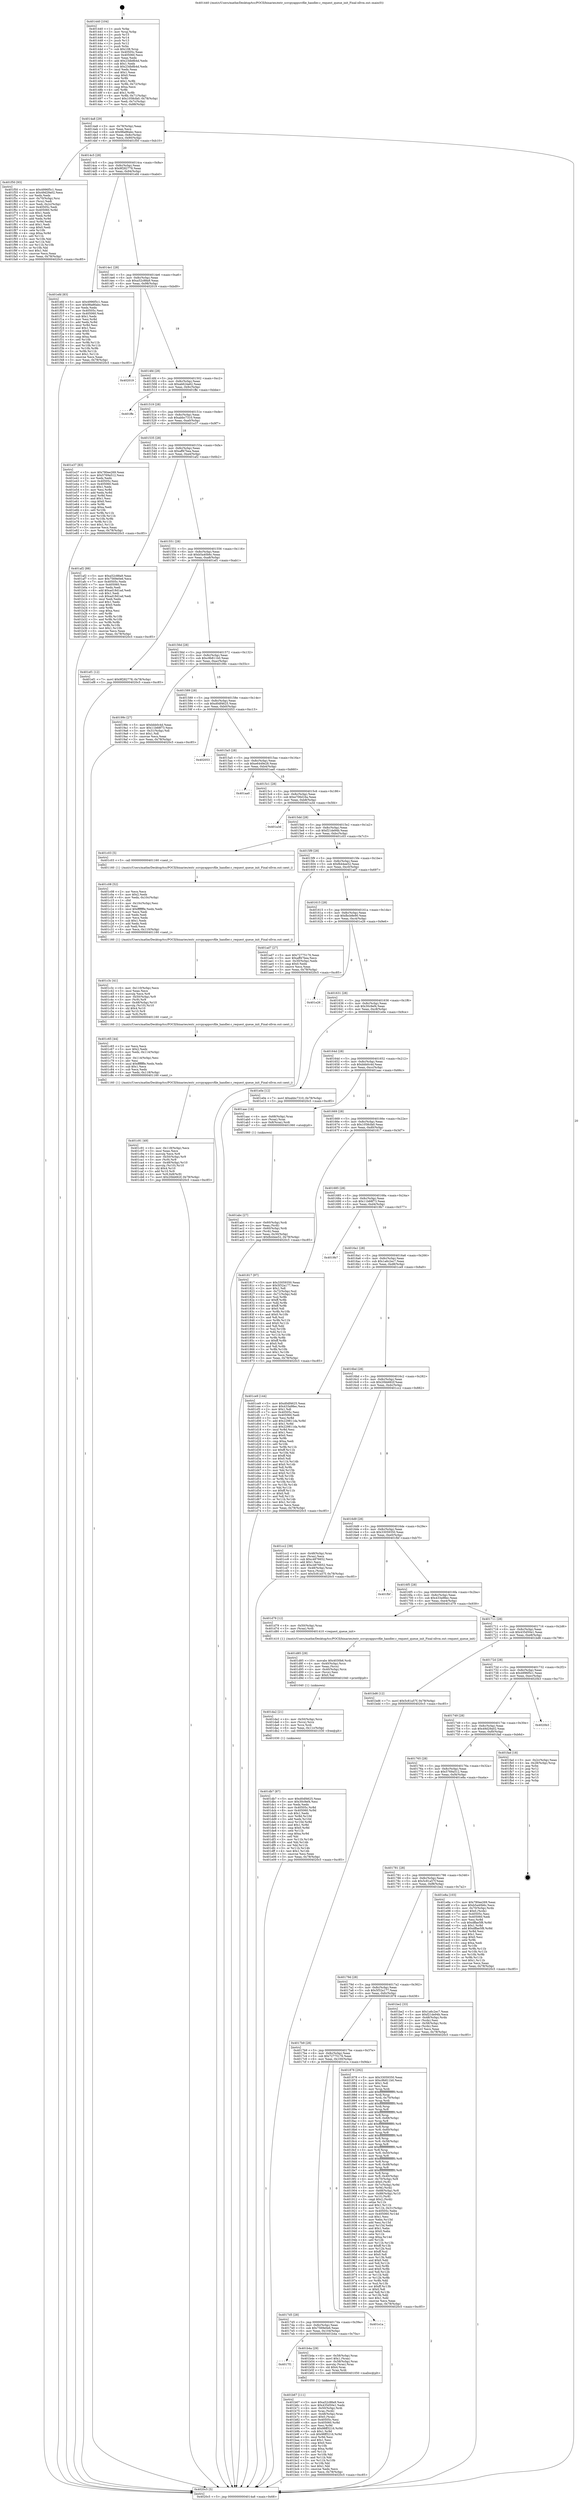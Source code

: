 digraph "0x401440" {
  label = "0x401440 (/mnt/c/Users/mathe/Desktop/tcc/POCII/binaries/extr_scrcpyappsrcfile_handler.c_request_queue_init_Final-ollvm.out::main(0))"
  labelloc = "t"
  node[shape=record]

  Entry [label="",width=0.3,height=0.3,shape=circle,fillcolor=black,style=filled]
  "0x4014a8" [label="{
     0x4014a8 [29]\l
     | [instrs]\l
     &nbsp;&nbsp;0x4014a8 \<+3\>: mov -0x78(%rbp),%eax\l
     &nbsp;&nbsp;0x4014ab \<+2\>: mov %eax,%ecx\l
     &nbsp;&nbsp;0x4014ad \<+6\>: sub $0x98a86abc,%ecx\l
     &nbsp;&nbsp;0x4014b3 \<+6\>: mov %eax,-0x8c(%rbp)\l
     &nbsp;&nbsp;0x4014b9 \<+6\>: mov %ecx,-0x90(%rbp)\l
     &nbsp;&nbsp;0x4014bf \<+6\>: je 0000000000401f50 \<main+0xb10\>\l
  }"]
  "0x401f50" [label="{
     0x401f50 [93]\l
     | [instrs]\l
     &nbsp;&nbsp;0x401f50 \<+5\>: mov $0x4996f5c1,%eax\l
     &nbsp;&nbsp;0x401f55 \<+5\>: mov $0x49d29a02,%ecx\l
     &nbsp;&nbsp;0x401f5a \<+2\>: xor %edx,%edx\l
     &nbsp;&nbsp;0x401f5c \<+4\>: mov -0x70(%rbp),%rsi\l
     &nbsp;&nbsp;0x401f60 \<+2\>: mov (%rsi),%edi\l
     &nbsp;&nbsp;0x401f62 \<+3\>: mov %edi,-0x2c(%rbp)\l
     &nbsp;&nbsp;0x401f65 \<+7\>: mov 0x40505c,%edi\l
     &nbsp;&nbsp;0x401f6c \<+8\>: mov 0x405060,%r8d\l
     &nbsp;&nbsp;0x401f74 \<+3\>: sub $0x1,%edx\l
     &nbsp;&nbsp;0x401f77 \<+3\>: mov %edi,%r9d\l
     &nbsp;&nbsp;0x401f7a \<+3\>: add %edx,%r9d\l
     &nbsp;&nbsp;0x401f7d \<+4\>: imul %r9d,%edi\l
     &nbsp;&nbsp;0x401f81 \<+3\>: and $0x1,%edi\l
     &nbsp;&nbsp;0x401f84 \<+3\>: cmp $0x0,%edi\l
     &nbsp;&nbsp;0x401f87 \<+4\>: sete %r10b\l
     &nbsp;&nbsp;0x401f8b \<+4\>: cmp $0xa,%r8d\l
     &nbsp;&nbsp;0x401f8f \<+4\>: setl %r11b\l
     &nbsp;&nbsp;0x401f93 \<+3\>: mov %r10b,%bl\l
     &nbsp;&nbsp;0x401f96 \<+3\>: and %r11b,%bl\l
     &nbsp;&nbsp;0x401f99 \<+3\>: xor %r11b,%r10b\l
     &nbsp;&nbsp;0x401f9c \<+3\>: or %r10b,%bl\l
     &nbsp;&nbsp;0x401f9f \<+3\>: test $0x1,%bl\l
     &nbsp;&nbsp;0x401fa2 \<+3\>: cmovne %ecx,%eax\l
     &nbsp;&nbsp;0x401fa5 \<+3\>: mov %eax,-0x78(%rbp)\l
     &nbsp;&nbsp;0x401fa8 \<+5\>: jmp 00000000004020c5 \<main+0xc85\>\l
  }"]
  "0x4014c5" [label="{
     0x4014c5 [28]\l
     | [instrs]\l
     &nbsp;&nbsp;0x4014c5 \<+5\>: jmp 00000000004014ca \<main+0x8a\>\l
     &nbsp;&nbsp;0x4014ca \<+6\>: mov -0x8c(%rbp),%eax\l
     &nbsp;&nbsp;0x4014d0 \<+5\>: sub $0x9f282778,%eax\l
     &nbsp;&nbsp;0x4014d5 \<+6\>: mov %eax,-0x94(%rbp)\l
     &nbsp;&nbsp;0x4014db \<+6\>: je 0000000000401efd \<main+0xabd\>\l
  }"]
  Exit [label="",width=0.3,height=0.3,shape=circle,fillcolor=black,style=filled,peripheries=2]
  "0x401efd" [label="{
     0x401efd [83]\l
     | [instrs]\l
     &nbsp;&nbsp;0x401efd \<+5\>: mov $0x4996f5c1,%eax\l
     &nbsp;&nbsp;0x401f02 \<+5\>: mov $0x98a86abc,%ecx\l
     &nbsp;&nbsp;0x401f07 \<+2\>: xor %edx,%edx\l
     &nbsp;&nbsp;0x401f09 \<+7\>: mov 0x40505c,%esi\l
     &nbsp;&nbsp;0x401f10 \<+7\>: mov 0x405060,%edi\l
     &nbsp;&nbsp;0x401f17 \<+3\>: sub $0x1,%edx\l
     &nbsp;&nbsp;0x401f1a \<+3\>: mov %esi,%r8d\l
     &nbsp;&nbsp;0x401f1d \<+3\>: add %edx,%r8d\l
     &nbsp;&nbsp;0x401f20 \<+4\>: imul %r8d,%esi\l
     &nbsp;&nbsp;0x401f24 \<+3\>: and $0x1,%esi\l
     &nbsp;&nbsp;0x401f27 \<+3\>: cmp $0x0,%esi\l
     &nbsp;&nbsp;0x401f2a \<+4\>: sete %r9b\l
     &nbsp;&nbsp;0x401f2e \<+3\>: cmp $0xa,%edi\l
     &nbsp;&nbsp;0x401f31 \<+4\>: setl %r10b\l
     &nbsp;&nbsp;0x401f35 \<+3\>: mov %r9b,%r11b\l
     &nbsp;&nbsp;0x401f38 \<+3\>: and %r10b,%r11b\l
     &nbsp;&nbsp;0x401f3b \<+3\>: xor %r10b,%r9b\l
     &nbsp;&nbsp;0x401f3e \<+3\>: or %r9b,%r11b\l
     &nbsp;&nbsp;0x401f41 \<+4\>: test $0x1,%r11b\l
     &nbsp;&nbsp;0x401f45 \<+3\>: cmovne %ecx,%eax\l
     &nbsp;&nbsp;0x401f48 \<+3\>: mov %eax,-0x78(%rbp)\l
     &nbsp;&nbsp;0x401f4b \<+5\>: jmp 00000000004020c5 \<main+0xc85\>\l
  }"]
  "0x4014e1" [label="{
     0x4014e1 [28]\l
     | [instrs]\l
     &nbsp;&nbsp;0x4014e1 \<+5\>: jmp 00000000004014e6 \<main+0xa6\>\l
     &nbsp;&nbsp;0x4014e6 \<+6\>: mov -0x8c(%rbp),%eax\l
     &nbsp;&nbsp;0x4014ec \<+5\>: sub $0xa52c88a9,%eax\l
     &nbsp;&nbsp;0x4014f1 \<+6\>: mov %eax,-0x98(%rbp)\l
     &nbsp;&nbsp;0x4014f7 \<+6\>: je 0000000000402019 \<main+0xbd9\>\l
  }"]
  "0x401db7" [label="{
     0x401db7 [87]\l
     | [instrs]\l
     &nbsp;&nbsp;0x401db7 \<+5\>: mov $0xd0df4625,%eax\l
     &nbsp;&nbsp;0x401dbc \<+5\>: mov $0x30c9ef4,%esi\l
     &nbsp;&nbsp;0x401dc1 \<+2\>: xor %edx,%edx\l
     &nbsp;&nbsp;0x401dc3 \<+8\>: mov 0x40505c,%r8d\l
     &nbsp;&nbsp;0x401dcb \<+8\>: mov 0x405060,%r9d\l
     &nbsp;&nbsp;0x401dd3 \<+3\>: sub $0x1,%edx\l
     &nbsp;&nbsp;0x401dd6 \<+3\>: mov %r8d,%r10d\l
     &nbsp;&nbsp;0x401dd9 \<+3\>: add %edx,%r10d\l
     &nbsp;&nbsp;0x401ddc \<+4\>: imul %r10d,%r8d\l
     &nbsp;&nbsp;0x401de0 \<+4\>: and $0x1,%r8d\l
     &nbsp;&nbsp;0x401de4 \<+4\>: cmp $0x0,%r8d\l
     &nbsp;&nbsp;0x401de8 \<+4\>: sete %r11b\l
     &nbsp;&nbsp;0x401dec \<+4\>: cmp $0xa,%r9d\l
     &nbsp;&nbsp;0x401df0 \<+3\>: setl %bl\l
     &nbsp;&nbsp;0x401df3 \<+3\>: mov %r11b,%r14b\l
     &nbsp;&nbsp;0x401df6 \<+3\>: and %bl,%r14b\l
     &nbsp;&nbsp;0x401df9 \<+3\>: xor %bl,%r11b\l
     &nbsp;&nbsp;0x401dfc \<+3\>: or %r11b,%r14b\l
     &nbsp;&nbsp;0x401dff \<+4\>: test $0x1,%r14b\l
     &nbsp;&nbsp;0x401e03 \<+3\>: cmovne %esi,%eax\l
     &nbsp;&nbsp;0x401e06 \<+3\>: mov %eax,-0x78(%rbp)\l
     &nbsp;&nbsp;0x401e09 \<+5\>: jmp 00000000004020c5 \<main+0xc85\>\l
  }"]
  "0x402019" [label="{
     0x402019\l
  }", style=dashed]
  "0x4014fd" [label="{
     0x4014fd [28]\l
     | [instrs]\l
     &nbsp;&nbsp;0x4014fd \<+5\>: jmp 0000000000401502 \<main+0xc2\>\l
     &nbsp;&nbsp;0x401502 \<+6\>: mov -0x8c(%rbp),%eax\l
     &nbsp;&nbsp;0x401508 \<+5\>: sub $0xab624a62,%eax\l
     &nbsp;&nbsp;0x40150d \<+6\>: mov %eax,-0x9c(%rbp)\l
     &nbsp;&nbsp;0x401513 \<+6\>: je 0000000000401ffe \<main+0xbbe\>\l
  }"]
  "0x401da2" [label="{
     0x401da2 [21]\l
     | [instrs]\l
     &nbsp;&nbsp;0x401da2 \<+4\>: mov -0x50(%rbp),%rcx\l
     &nbsp;&nbsp;0x401da6 \<+3\>: mov (%rcx),%rcx\l
     &nbsp;&nbsp;0x401da9 \<+3\>: mov %rcx,%rdi\l
     &nbsp;&nbsp;0x401dac \<+6\>: mov %eax,-0x11c(%rbp)\l
     &nbsp;&nbsp;0x401db2 \<+5\>: call 0000000000401030 \<free@plt\>\l
     | [calls]\l
     &nbsp;&nbsp;0x401030 \{1\} (unknown)\l
  }"]
  "0x401ffe" [label="{
     0x401ffe\l
  }", style=dashed]
  "0x401519" [label="{
     0x401519 [28]\l
     | [instrs]\l
     &nbsp;&nbsp;0x401519 \<+5\>: jmp 000000000040151e \<main+0xde\>\l
     &nbsp;&nbsp;0x40151e \<+6\>: mov -0x8c(%rbp),%eax\l
     &nbsp;&nbsp;0x401524 \<+5\>: sub $0xabbc7310,%eax\l
     &nbsp;&nbsp;0x401529 \<+6\>: mov %eax,-0xa0(%rbp)\l
     &nbsp;&nbsp;0x40152f \<+6\>: je 0000000000401e37 \<main+0x9f7\>\l
  }"]
  "0x401d85" [label="{
     0x401d85 [29]\l
     | [instrs]\l
     &nbsp;&nbsp;0x401d85 \<+10\>: movabs $0x4030b6,%rdi\l
     &nbsp;&nbsp;0x401d8f \<+4\>: mov -0x40(%rbp),%rcx\l
     &nbsp;&nbsp;0x401d93 \<+2\>: mov %eax,(%rcx)\l
     &nbsp;&nbsp;0x401d95 \<+4\>: mov -0x40(%rbp),%rcx\l
     &nbsp;&nbsp;0x401d99 \<+2\>: mov (%rcx),%esi\l
     &nbsp;&nbsp;0x401d9b \<+2\>: mov $0x0,%al\l
     &nbsp;&nbsp;0x401d9d \<+5\>: call 0000000000401040 \<printf@plt\>\l
     | [calls]\l
     &nbsp;&nbsp;0x401040 \{1\} (unknown)\l
  }"]
  "0x401e37" [label="{
     0x401e37 [83]\l
     | [instrs]\l
     &nbsp;&nbsp;0x401e37 \<+5\>: mov $0x780ee269,%eax\l
     &nbsp;&nbsp;0x401e3c \<+5\>: mov $0x5769a512,%ecx\l
     &nbsp;&nbsp;0x401e41 \<+2\>: xor %edx,%edx\l
     &nbsp;&nbsp;0x401e43 \<+7\>: mov 0x40505c,%esi\l
     &nbsp;&nbsp;0x401e4a \<+7\>: mov 0x405060,%edi\l
     &nbsp;&nbsp;0x401e51 \<+3\>: sub $0x1,%edx\l
     &nbsp;&nbsp;0x401e54 \<+3\>: mov %esi,%r8d\l
     &nbsp;&nbsp;0x401e57 \<+3\>: add %edx,%r8d\l
     &nbsp;&nbsp;0x401e5a \<+4\>: imul %r8d,%esi\l
     &nbsp;&nbsp;0x401e5e \<+3\>: and $0x1,%esi\l
     &nbsp;&nbsp;0x401e61 \<+3\>: cmp $0x0,%esi\l
     &nbsp;&nbsp;0x401e64 \<+4\>: sete %r9b\l
     &nbsp;&nbsp;0x401e68 \<+3\>: cmp $0xa,%edi\l
     &nbsp;&nbsp;0x401e6b \<+4\>: setl %r10b\l
     &nbsp;&nbsp;0x401e6f \<+3\>: mov %r9b,%r11b\l
     &nbsp;&nbsp;0x401e72 \<+3\>: and %r10b,%r11b\l
     &nbsp;&nbsp;0x401e75 \<+3\>: xor %r10b,%r9b\l
     &nbsp;&nbsp;0x401e78 \<+3\>: or %r9b,%r11b\l
     &nbsp;&nbsp;0x401e7b \<+4\>: test $0x1,%r11b\l
     &nbsp;&nbsp;0x401e7f \<+3\>: cmovne %ecx,%eax\l
     &nbsp;&nbsp;0x401e82 \<+3\>: mov %eax,-0x78(%rbp)\l
     &nbsp;&nbsp;0x401e85 \<+5\>: jmp 00000000004020c5 \<main+0xc85\>\l
  }"]
  "0x401535" [label="{
     0x401535 [28]\l
     | [instrs]\l
     &nbsp;&nbsp;0x401535 \<+5\>: jmp 000000000040153a \<main+0xfa\>\l
     &nbsp;&nbsp;0x40153a \<+6\>: mov -0x8c(%rbp),%eax\l
     &nbsp;&nbsp;0x401540 \<+5\>: sub $0xaff47bea,%eax\l
     &nbsp;&nbsp;0x401545 \<+6\>: mov %eax,-0xa4(%rbp)\l
     &nbsp;&nbsp;0x40154b \<+6\>: je 0000000000401af2 \<main+0x6b2\>\l
  }"]
  "0x401c91" [label="{
     0x401c91 [49]\l
     | [instrs]\l
     &nbsp;&nbsp;0x401c91 \<+6\>: mov -0x118(%rbp),%ecx\l
     &nbsp;&nbsp;0x401c97 \<+3\>: imul %eax,%ecx\l
     &nbsp;&nbsp;0x401c9a \<+3\>: movslq %ecx,%r8\l
     &nbsp;&nbsp;0x401c9d \<+4\>: mov -0x50(%rbp),%r9\l
     &nbsp;&nbsp;0x401ca1 \<+3\>: mov (%r9),%r9\l
     &nbsp;&nbsp;0x401ca4 \<+4\>: mov -0x48(%rbp),%r10\l
     &nbsp;&nbsp;0x401ca8 \<+3\>: movslq (%r10),%r10\l
     &nbsp;&nbsp;0x401cab \<+4\>: shl $0x4,%r10\l
     &nbsp;&nbsp;0x401caf \<+3\>: add %r10,%r9\l
     &nbsp;&nbsp;0x401cb2 \<+4\>: mov %r8,0x8(%r9)\l
     &nbsp;&nbsp;0x401cb6 \<+7\>: movl $0x20bb662f,-0x78(%rbp)\l
     &nbsp;&nbsp;0x401cbd \<+5\>: jmp 00000000004020c5 \<main+0xc85\>\l
  }"]
  "0x401af2" [label="{
     0x401af2 [88]\l
     | [instrs]\l
     &nbsp;&nbsp;0x401af2 \<+5\>: mov $0xa52c88a9,%eax\l
     &nbsp;&nbsp;0x401af7 \<+5\>: mov $0x7569e0e6,%ecx\l
     &nbsp;&nbsp;0x401afc \<+7\>: mov 0x40505c,%edx\l
     &nbsp;&nbsp;0x401b03 \<+7\>: mov 0x405060,%esi\l
     &nbsp;&nbsp;0x401b0a \<+2\>: mov %edx,%edi\l
     &nbsp;&nbsp;0x401b0c \<+6\>: add $0xad18d1ad,%edi\l
     &nbsp;&nbsp;0x401b12 \<+3\>: sub $0x1,%edi\l
     &nbsp;&nbsp;0x401b15 \<+6\>: sub $0xad18d1ad,%edi\l
     &nbsp;&nbsp;0x401b1b \<+3\>: imul %edi,%edx\l
     &nbsp;&nbsp;0x401b1e \<+3\>: and $0x1,%edx\l
     &nbsp;&nbsp;0x401b21 \<+3\>: cmp $0x0,%edx\l
     &nbsp;&nbsp;0x401b24 \<+4\>: sete %r8b\l
     &nbsp;&nbsp;0x401b28 \<+3\>: cmp $0xa,%esi\l
     &nbsp;&nbsp;0x401b2b \<+4\>: setl %r9b\l
     &nbsp;&nbsp;0x401b2f \<+3\>: mov %r8b,%r10b\l
     &nbsp;&nbsp;0x401b32 \<+3\>: and %r9b,%r10b\l
     &nbsp;&nbsp;0x401b35 \<+3\>: xor %r9b,%r8b\l
     &nbsp;&nbsp;0x401b38 \<+3\>: or %r8b,%r10b\l
     &nbsp;&nbsp;0x401b3b \<+4\>: test $0x1,%r10b\l
     &nbsp;&nbsp;0x401b3f \<+3\>: cmovne %ecx,%eax\l
     &nbsp;&nbsp;0x401b42 \<+3\>: mov %eax,-0x78(%rbp)\l
     &nbsp;&nbsp;0x401b45 \<+5\>: jmp 00000000004020c5 \<main+0xc85\>\l
  }"]
  "0x401551" [label="{
     0x401551 [28]\l
     | [instrs]\l
     &nbsp;&nbsp;0x401551 \<+5\>: jmp 0000000000401556 \<main+0x116\>\l
     &nbsp;&nbsp;0x401556 \<+6\>: mov -0x8c(%rbp),%eax\l
     &nbsp;&nbsp;0x40155c \<+5\>: sub $0xb5a40b6c,%eax\l
     &nbsp;&nbsp;0x401561 \<+6\>: mov %eax,-0xa8(%rbp)\l
     &nbsp;&nbsp;0x401567 \<+6\>: je 0000000000401ef1 \<main+0xab1\>\l
  }"]
  "0x401c65" [label="{
     0x401c65 [44]\l
     | [instrs]\l
     &nbsp;&nbsp;0x401c65 \<+2\>: xor %ecx,%ecx\l
     &nbsp;&nbsp;0x401c67 \<+5\>: mov $0x2,%edx\l
     &nbsp;&nbsp;0x401c6c \<+6\>: mov %edx,-0x114(%rbp)\l
     &nbsp;&nbsp;0x401c72 \<+1\>: cltd\l
     &nbsp;&nbsp;0x401c73 \<+6\>: mov -0x114(%rbp),%esi\l
     &nbsp;&nbsp;0x401c79 \<+2\>: idiv %esi\l
     &nbsp;&nbsp;0x401c7b \<+6\>: imul $0xfffffffe,%edx,%edx\l
     &nbsp;&nbsp;0x401c81 \<+3\>: sub $0x1,%ecx\l
     &nbsp;&nbsp;0x401c84 \<+2\>: sub %ecx,%edx\l
     &nbsp;&nbsp;0x401c86 \<+6\>: mov %edx,-0x118(%rbp)\l
     &nbsp;&nbsp;0x401c8c \<+5\>: call 0000000000401160 \<next_i\>\l
     | [calls]\l
     &nbsp;&nbsp;0x401160 \{1\} (/mnt/c/Users/mathe/Desktop/tcc/POCII/binaries/extr_scrcpyappsrcfile_handler.c_request_queue_init_Final-ollvm.out::next_i)\l
  }"]
  "0x401ef1" [label="{
     0x401ef1 [12]\l
     | [instrs]\l
     &nbsp;&nbsp;0x401ef1 \<+7\>: movl $0x9f282778,-0x78(%rbp)\l
     &nbsp;&nbsp;0x401ef8 \<+5\>: jmp 00000000004020c5 \<main+0xc85\>\l
  }"]
  "0x40156d" [label="{
     0x40156d [28]\l
     | [instrs]\l
     &nbsp;&nbsp;0x40156d \<+5\>: jmp 0000000000401572 \<main+0x132\>\l
     &nbsp;&nbsp;0x401572 \<+6\>: mov -0x8c(%rbp),%eax\l
     &nbsp;&nbsp;0x401578 \<+5\>: sub $0xc9b811b0,%eax\l
     &nbsp;&nbsp;0x40157d \<+6\>: mov %eax,-0xac(%rbp)\l
     &nbsp;&nbsp;0x401583 \<+6\>: je 000000000040199c \<main+0x55c\>\l
  }"]
  "0x401c3c" [label="{
     0x401c3c [41]\l
     | [instrs]\l
     &nbsp;&nbsp;0x401c3c \<+6\>: mov -0x110(%rbp),%ecx\l
     &nbsp;&nbsp;0x401c42 \<+3\>: imul %eax,%ecx\l
     &nbsp;&nbsp;0x401c45 \<+3\>: movslq %ecx,%r8\l
     &nbsp;&nbsp;0x401c48 \<+4\>: mov -0x50(%rbp),%r9\l
     &nbsp;&nbsp;0x401c4c \<+3\>: mov (%r9),%r9\l
     &nbsp;&nbsp;0x401c4f \<+4\>: mov -0x48(%rbp),%r10\l
     &nbsp;&nbsp;0x401c53 \<+3\>: movslq (%r10),%r10\l
     &nbsp;&nbsp;0x401c56 \<+4\>: shl $0x4,%r10\l
     &nbsp;&nbsp;0x401c5a \<+3\>: add %r10,%r9\l
     &nbsp;&nbsp;0x401c5d \<+3\>: mov %r8,(%r9)\l
     &nbsp;&nbsp;0x401c60 \<+5\>: call 0000000000401160 \<next_i\>\l
     | [calls]\l
     &nbsp;&nbsp;0x401160 \{1\} (/mnt/c/Users/mathe/Desktop/tcc/POCII/binaries/extr_scrcpyappsrcfile_handler.c_request_queue_init_Final-ollvm.out::next_i)\l
  }"]
  "0x40199c" [label="{
     0x40199c [27]\l
     | [instrs]\l
     &nbsp;&nbsp;0x40199c \<+5\>: mov $0xbbb0c4d,%eax\l
     &nbsp;&nbsp;0x4019a1 \<+5\>: mov $0x11b68f73,%ecx\l
     &nbsp;&nbsp;0x4019a6 \<+3\>: mov -0x31(%rbp),%dl\l
     &nbsp;&nbsp;0x4019a9 \<+3\>: test $0x1,%dl\l
     &nbsp;&nbsp;0x4019ac \<+3\>: cmovne %ecx,%eax\l
     &nbsp;&nbsp;0x4019af \<+3\>: mov %eax,-0x78(%rbp)\l
     &nbsp;&nbsp;0x4019b2 \<+5\>: jmp 00000000004020c5 \<main+0xc85\>\l
  }"]
  "0x401589" [label="{
     0x401589 [28]\l
     | [instrs]\l
     &nbsp;&nbsp;0x401589 \<+5\>: jmp 000000000040158e \<main+0x14e\>\l
     &nbsp;&nbsp;0x40158e \<+6\>: mov -0x8c(%rbp),%eax\l
     &nbsp;&nbsp;0x401594 \<+5\>: sub $0xd0df4625,%eax\l
     &nbsp;&nbsp;0x401599 \<+6\>: mov %eax,-0xb0(%rbp)\l
     &nbsp;&nbsp;0x40159f \<+6\>: je 0000000000402053 \<main+0xc13\>\l
  }"]
  "0x401c08" [label="{
     0x401c08 [52]\l
     | [instrs]\l
     &nbsp;&nbsp;0x401c08 \<+2\>: xor %ecx,%ecx\l
     &nbsp;&nbsp;0x401c0a \<+5\>: mov $0x2,%edx\l
     &nbsp;&nbsp;0x401c0f \<+6\>: mov %edx,-0x10c(%rbp)\l
     &nbsp;&nbsp;0x401c15 \<+1\>: cltd\l
     &nbsp;&nbsp;0x401c16 \<+6\>: mov -0x10c(%rbp),%esi\l
     &nbsp;&nbsp;0x401c1c \<+2\>: idiv %esi\l
     &nbsp;&nbsp;0x401c1e \<+6\>: imul $0xfffffffe,%edx,%edx\l
     &nbsp;&nbsp;0x401c24 \<+2\>: mov %ecx,%edi\l
     &nbsp;&nbsp;0x401c26 \<+2\>: sub %edx,%edi\l
     &nbsp;&nbsp;0x401c28 \<+2\>: mov %ecx,%edx\l
     &nbsp;&nbsp;0x401c2a \<+3\>: sub $0x1,%edx\l
     &nbsp;&nbsp;0x401c2d \<+2\>: add %edx,%edi\l
     &nbsp;&nbsp;0x401c2f \<+2\>: sub %edi,%ecx\l
     &nbsp;&nbsp;0x401c31 \<+6\>: mov %ecx,-0x110(%rbp)\l
     &nbsp;&nbsp;0x401c37 \<+5\>: call 0000000000401160 \<next_i\>\l
     | [calls]\l
     &nbsp;&nbsp;0x401160 \{1\} (/mnt/c/Users/mathe/Desktop/tcc/POCII/binaries/extr_scrcpyappsrcfile_handler.c_request_queue_init_Final-ollvm.out::next_i)\l
  }"]
  "0x402053" [label="{
     0x402053\l
  }", style=dashed]
  "0x4015a5" [label="{
     0x4015a5 [28]\l
     | [instrs]\l
     &nbsp;&nbsp;0x4015a5 \<+5\>: jmp 00000000004015aa \<main+0x16a\>\l
     &nbsp;&nbsp;0x4015aa \<+6\>: mov -0x8c(%rbp),%eax\l
     &nbsp;&nbsp;0x4015b0 \<+5\>: sub $0xe6449e28,%eax\l
     &nbsp;&nbsp;0x4015b5 \<+6\>: mov %eax,-0xb4(%rbp)\l
     &nbsp;&nbsp;0x4015bb \<+6\>: je 0000000000401aa0 \<main+0x660\>\l
  }"]
  "0x401b67" [label="{
     0x401b67 [111]\l
     | [instrs]\l
     &nbsp;&nbsp;0x401b67 \<+5\>: mov $0xa52c88a9,%ecx\l
     &nbsp;&nbsp;0x401b6c \<+5\>: mov $0x435d50e1,%edx\l
     &nbsp;&nbsp;0x401b71 \<+4\>: mov -0x50(%rbp),%rdi\l
     &nbsp;&nbsp;0x401b75 \<+3\>: mov %rax,(%rdi)\l
     &nbsp;&nbsp;0x401b78 \<+4\>: mov -0x48(%rbp),%rax\l
     &nbsp;&nbsp;0x401b7c \<+6\>: movl $0x0,(%rax)\l
     &nbsp;&nbsp;0x401b82 \<+7\>: mov 0x40505c,%esi\l
     &nbsp;&nbsp;0x401b89 \<+8\>: mov 0x405060,%r8d\l
     &nbsp;&nbsp;0x401b91 \<+3\>: mov %esi,%r9d\l
     &nbsp;&nbsp;0x401b94 \<+7\>: add $0x98ff3216,%r9d\l
     &nbsp;&nbsp;0x401b9b \<+4\>: sub $0x1,%r9d\l
     &nbsp;&nbsp;0x401b9f \<+7\>: sub $0x98ff3216,%r9d\l
     &nbsp;&nbsp;0x401ba6 \<+4\>: imul %r9d,%esi\l
     &nbsp;&nbsp;0x401baa \<+3\>: and $0x1,%esi\l
     &nbsp;&nbsp;0x401bad \<+3\>: cmp $0x0,%esi\l
     &nbsp;&nbsp;0x401bb0 \<+4\>: sete %r10b\l
     &nbsp;&nbsp;0x401bb4 \<+4\>: cmp $0xa,%r8d\l
     &nbsp;&nbsp;0x401bb8 \<+4\>: setl %r11b\l
     &nbsp;&nbsp;0x401bbc \<+3\>: mov %r10b,%bl\l
     &nbsp;&nbsp;0x401bbf \<+3\>: and %r11b,%bl\l
     &nbsp;&nbsp;0x401bc2 \<+3\>: xor %r11b,%r10b\l
     &nbsp;&nbsp;0x401bc5 \<+3\>: or %r10b,%bl\l
     &nbsp;&nbsp;0x401bc8 \<+3\>: test $0x1,%bl\l
     &nbsp;&nbsp;0x401bcb \<+3\>: cmovne %edx,%ecx\l
     &nbsp;&nbsp;0x401bce \<+3\>: mov %ecx,-0x78(%rbp)\l
     &nbsp;&nbsp;0x401bd1 \<+5\>: jmp 00000000004020c5 \<main+0xc85\>\l
  }"]
  "0x401aa0" [label="{
     0x401aa0\l
  }", style=dashed]
  "0x4015c1" [label="{
     0x4015c1 [28]\l
     | [instrs]\l
     &nbsp;&nbsp;0x4015c1 \<+5\>: jmp 00000000004015c6 \<main+0x186\>\l
     &nbsp;&nbsp;0x4015c6 \<+6\>: mov -0x8c(%rbp),%eax\l
     &nbsp;&nbsp;0x4015cc \<+5\>: sub $0xe706d16a,%eax\l
     &nbsp;&nbsp;0x4015d1 \<+6\>: mov %eax,-0xb8(%rbp)\l
     &nbsp;&nbsp;0x4015d7 \<+6\>: je 0000000000401a3d \<main+0x5fd\>\l
  }"]
  "0x4017f1" [label="{
     0x4017f1\l
  }", style=dashed]
  "0x401a3d" [label="{
     0x401a3d\l
  }", style=dashed]
  "0x4015dd" [label="{
     0x4015dd [28]\l
     | [instrs]\l
     &nbsp;&nbsp;0x4015dd \<+5\>: jmp 00000000004015e2 \<main+0x1a2\>\l
     &nbsp;&nbsp;0x4015e2 \<+6\>: mov -0x8c(%rbp),%eax\l
     &nbsp;&nbsp;0x4015e8 \<+5\>: sub $0xf21de94b,%eax\l
     &nbsp;&nbsp;0x4015ed \<+6\>: mov %eax,-0xbc(%rbp)\l
     &nbsp;&nbsp;0x4015f3 \<+6\>: je 0000000000401c03 \<main+0x7c3\>\l
  }"]
  "0x401b4a" [label="{
     0x401b4a [29]\l
     | [instrs]\l
     &nbsp;&nbsp;0x401b4a \<+4\>: mov -0x58(%rbp),%rax\l
     &nbsp;&nbsp;0x401b4e \<+6\>: movl $0x1,(%rax)\l
     &nbsp;&nbsp;0x401b54 \<+4\>: mov -0x58(%rbp),%rax\l
     &nbsp;&nbsp;0x401b58 \<+3\>: movslq (%rax),%rax\l
     &nbsp;&nbsp;0x401b5b \<+4\>: shl $0x4,%rax\l
     &nbsp;&nbsp;0x401b5f \<+3\>: mov %rax,%rdi\l
     &nbsp;&nbsp;0x401b62 \<+5\>: call 0000000000401050 \<malloc@plt\>\l
     | [calls]\l
     &nbsp;&nbsp;0x401050 \{1\} (unknown)\l
  }"]
  "0x401c03" [label="{
     0x401c03 [5]\l
     | [instrs]\l
     &nbsp;&nbsp;0x401c03 \<+5\>: call 0000000000401160 \<next_i\>\l
     | [calls]\l
     &nbsp;&nbsp;0x401160 \{1\} (/mnt/c/Users/mathe/Desktop/tcc/POCII/binaries/extr_scrcpyappsrcfile_handler.c_request_queue_init_Final-ollvm.out::next_i)\l
  }"]
  "0x4015f9" [label="{
     0x4015f9 [28]\l
     | [instrs]\l
     &nbsp;&nbsp;0x4015f9 \<+5\>: jmp 00000000004015fe \<main+0x1be\>\l
     &nbsp;&nbsp;0x4015fe \<+6\>: mov -0x8c(%rbp),%eax\l
     &nbsp;&nbsp;0x401604 \<+5\>: sub $0xfb44ee52,%eax\l
     &nbsp;&nbsp;0x401609 \<+6\>: mov %eax,-0xc0(%rbp)\l
     &nbsp;&nbsp;0x40160f \<+6\>: je 0000000000401ad7 \<main+0x697\>\l
  }"]
  "0x4017d5" [label="{
     0x4017d5 [28]\l
     | [instrs]\l
     &nbsp;&nbsp;0x4017d5 \<+5\>: jmp 00000000004017da \<main+0x39a\>\l
     &nbsp;&nbsp;0x4017da \<+6\>: mov -0x8c(%rbp),%eax\l
     &nbsp;&nbsp;0x4017e0 \<+5\>: sub $0x7569e0e6,%eax\l
     &nbsp;&nbsp;0x4017e5 \<+6\>: mov %eax,-0x104(%rbp)\l
     &nbsp;&nbsp;0x4017eb \<+6\>: je 0000000000401b4a \<main+0x70a\>\l
  }"]
  "0x401ad7" [label="{
     0x401ad7 [27]\l
     | [instrs]\l
     &nbsp;&nbsp;0x401ad7 \<+5\>: mov $0x72775176,%eax\l
     &nbsp;&nbsp;0x401adc \<+5\>: mov $0xaff47bea,%ecx\l
     &nbsp;&nbsp;0x401ae1 \<+3\>: mov -0x30(%rbp),%edx\l
     &nbsp;&nbsp;0x401ae4 \<+3\>: cmp $0x0,%edx\l
     &nbsp;&nbsp;0x401ae7 \<+3\>: cmove %ecx,%eax\l
     &nbsp;&nbsp;0x401aea \<+3\>: mov %eax,-0x78(%rbp)\l
     &nbsp;&nbsp;0x401aed \<+5\>: jmp 00000000004020c5 \<main+0xc85\>\l
  }"]
  "0x401615" [label="{
     0x401615 [28]\l
     | [instrs]\l
     &nbsp;&nbsp;0x401615 \<+5\>: jmp 000000000040161a \<main+0x1da\>\l
     &nbsp;&nbsp;0x40161a \<+6\>: mov -0x8c(%rbp),%eax\l
     &nbsp;&nbsp;0x401620 \<+5\>: sub $0xfbcb8e90,%eax\l
     &nbsp;&nbsp;0x401625 \<+6\>: mov %eax,-0xc4(%rbp)\l
     &nbsp;&nbsp;0x40162b \<+6\>: je 0000000000401e26 \<main+0x9e6\>\l
  }"]
  "0x401e1a" [label="{
     0x401e1a\l
  }", style=dashed]
  "0x401e26" [label="{
     0x401e26\l
  }", style=dashed]
  "0x401631" [label="{
     0x401631 [28]\l
     | [instrs]\l
     &nbsp;&nbsp;0x401631 \<+5\>: jmp 0000000000401636 \<main+0x1f6\>\l
     &nbsp;&nbsp;0x401636 \<+6\>: mov -0x8c(%rbp),%eax\l
     &nbsp;&nbsp;0x40163c \<+5\>: sub $0x30c9ef4,%eax\l
     &nbsp;&nbsp;0x401641 \<+6\>: mov %eax,-0xc8(%rbp)\l
     &nbsp;&nbsp;0x401647 \<+6\>: je 0000000000401e0e \<main+0x9ce\>\l
  }"]
  "0x401abc" [label="{
     0x401abc [27]\l
     | [instrs]\l
     &nbsp;&nbsp;0x401abc \<+4\>: mov -0x60(%rbp),%rdi\l
     &nbsp;&nbsp;0x401ac0 \<+2\>: mov %eax,(%rdi)\l
     &nbsp;&nbsp;0x401ac2 \<+4\>: mov -0x60(%rbp),%rdi\l
     &nbsp;&nbsp;0x401ac6 \<+2\>: mov (%rdi),%eax\l
     &nbsp;&nbsp;0x401ac8 \<+3\>: mov %eax,-0x30(%rbp)\l
     &nbsp;&nbsp;0x401acb \<+7\>: movl $0xfb44ee52,-0x78(%rbp)\l
     &nbsp;&nbsp;0x401ad2 \<+5\>: jmp 00000000004020c5 \<main+0xc85\>\l
  }"]
  "0x401e0e" [label="{
     0x401e0e [12]\l
     | [instrs]\l
     &nbsp;&nbsp;0x401e0e \<+7\>: movl $0xabbc7310,-0x78(%rbp)\l
     &nbsp;&nbsp;0x401e15 \<+5\>: jmp 00000000004020c5 \<main+0xc85\>\l
  }"]
  "0x40164d" [label="{
     0x40164d [28]\l
     | [instrs]\l
     &nbsp;&nbsp;0x40164d \<+5\>: jmp 0000000000401652 \<main+0x212\>\l
     &nbsp;&nbsp;0x401652 \<+6\>: mov -0x8c(%rbp),%eax\l
     &nbsp;&nbsp;0x401658 \<+5\>: sub $0xbbb0c4d,%eax\l
     &nbsp;&nbsp;0x40165d \<+6\>: mov %eax,-0xcc(%rbp)\l
     &nbsp;&nbsp;0x401663 \<+6\>: je 0000000000401aac \<main+0x66c\>\l
  }"]
  "0x4017b9" [label="{
     0x4017b9 [28]\l
     | [instrs]\l
     &nbsp;&nbsp;0x4017b9 \<+5\>: jmp 00000000004017be \<main+0x37e\>\l
     &nbsp;&nbsp;0x4017be \<+6\>: mov -0x8c(%rbp),%eax\l
     &nbsp;&nbsp;0x4017c4 \<+5\>: sub $0x72775176,%eax\l
     &nbsp;&nbsp;0x4017c9 \<+6\>: mov %eax,-0x100(%rbp)\l
     &nbsp;&nbsp;0x4017cf \<+6\>: je 0000000000401e1a \<main+0x9da\>\l
  }"]
  "0x401aac" [label="{
     0x401aac [16]\l
     | [instrs]\l
     &nbsp;&nbsp;0x401aac \<+4\>: mov -0x68(%rbp),%rax\l
     &nbsp;&nbsp;0x401ab0 \<+3\>: mov (%rax),%rax\l
     &nbsp;&nbsp;0x401ab3 \<+4\>: mov 0x8(%rax),%rdi\l
     &nbsp;&nbsp;0x401ab7 \<+5\>: call 0000000000401060 \<atoi@plt\>\l
     | [calls]\l
     &nbsp;&nbsp;0x401060 \{1\} (unknown)\l
  }"]
  "0x401669" [label="{
     0x401669 [28]\l
     | [instrs]\l
     &nbsp;&nbsp;0x401669 \<+5\>: jmp 000000000040166e \<main+0x22e\>\l
     &nbsp;&nbsp;0x40166e \<+6\>: mov -0x8c(%rbp),%eax\l
     &nbsp;&nbsp;0x401674 \<+5\>: sub $0x1058cfa0,%eax\l
     &nbsp;&nbsp;0x401679 \<+6\>: mov %eax,-0xd0(%rbp)\l
     &nbsp;&nbsp;0x40167f \<+6\>: je 0000000000401817 \<main+0x3d7\>\l
  }"]
  "0x401878" [label="{
     0x401878 [292]\l
     | [instrs]\l
     &nbsp;&nbsp;0x401878 \<+5\>: mov $0x33059350,%eax\l
     &nbsp;&nbsp;0x40187d \<+5\>: mov $0xc9b811b0,%ecx\l
     &nbsp;&nbsp;0x401882 \<+2\>: mov $0x1,%dl\l
     &nbsp;&nbsp;0x401884 \<+2\>: xor %esi,%esi\l
     &nbsp;&nbsp;0x401886 \<+3\>: mov %rsp,%rdi\l
     &nbsp;&nbsp;0x401889 \<+4\>: add $0xfffffffffffffff0,%rdi\l
     &nbsp;&nbsp;0x40188d \<+3\>: mov %rdi,%rsp\l
     &nbsp;&nbsp;0x401890 \<+4\>: mov %rdi,-0x70(%rbp)\l
     &nbsp;&nbsp;0x401894 \<+3\>: mov %rsp,%rdi\l
     &nbsp;&nbsp;0x401897 \<+4\>: add $0xfffffffffffffff0,%rdi\l
     &nbsp;&nbsp;0x40189b \<+3\>: mov %rdi,%rsp\l
     &nbsp;&nbsp;0x40189e \<+3\>: mov %rsp,%r8\l
     &nbsp;&nbsp;0x4018a1 \<+4\>: add $0xfffffffffffffff0,%r8\l
     &nbsp;&nbsp;0x4018a5 \<+3\>: mov %r8,%rsp\l
     &nbsp;&nbsp;0x4018a8 \<+4\>: mov %r8,-0x68(%rbp)\l
     &nbsp;&nbsp;0x4018ac \<+3\>: mov %rsp,%r8\l
     &nbsp;&nbsp;0x4018af \<+4\>: add $0xfffffffffffffff0,%r8\l
     &nbsp;&nbsp;0x4018b3 \<+3\>: mov %r8,%rsp\l
     &nbsp;&nbsp;0x4018b6 \<+4\>: mov %r8,-0x60(%rbp)\l
     &nbsp;&nbsp;0x4018ba \<+3\>: mov %rsp,%r8\l
     &nbsp;&nbsp;0x4018bd \<+4\>: add $0xfffffffffffffff0,%r8\l
     &nbsp;&nbsp;0x4018c1 \<+3\>: mov %r8,%rsp\l
     &nbsp;&nbsp;0x4018c4 \<+4\>: mov %r8,-0x58(%rbp)\l
     &nbsp;&nbsp;0x4018c8 \<+3\>: mov %rsp,%r8\l
     &nbsp;&nbsp;0x4018cb \<+4\>: add $0xfffffffffffffff0,%r8\l
     &nbsp;&nbsp;0x4018cf \<+3\>: mov %r8,%rsp\l
     &nbsp;&nbsp;0x4018d2 \<+4\>: mov %r8,-0x50(%rbp)\l
     &nbsp;&nbsp;0x4018d6 \<+3\>: mov %rsp,%r8\l
     &nbsp;&nbsp;0x4018d9 \<+4\>: add $0xfffffffffffffff0,%r8\l
     &nbsp;&nbsp;0x4018dd \<+3\>: mov %r8,%rsp\l
     &nbsp;&nbsp;0x4018e0 \<+4\>: mov %r8,-0x48(%rbp)\l
     &nbsp;&nbsp;0x4018e4 \<+3\>: mov %rsp,%r8\l
     &nbsp;&nbsp;0x4018e7 \<+4\>: add $0xfffffffffffffff0,%r8\l
     &nbsp;&nbsp;0x4018eb \<+3\>: mov %r8,%rsp\l
     &nbsp;&nbsp;0x4018ee \<+4\>: mov %r8,-0x40(%rbp)\l
     &nbsp;&nbsp;0x4018f2 \<+4\>: mov -0x70(%rbp),%r8\l
     &nbsp;&nbsp;0x4018f6 \<+7\>: movl $0x0,(%r8)\l
     &nbsp;&nbsp;0x4018fd \<+4\>: mov -0x7c(%rbp),%r9d\l
     &nbsp;&nbsp;0x401901 \<+3\>: mov %r9d,(%rdi)\l
     &nbsp;&nbsp;0x401904 \<+4\>: mov -0x68(%rbp),%r8\l
     &nbsp;&nbsp;0x401908 \<+7\>: mov -0x88(%rbp),%r10\l
     &nbsp;&nbsp;0x40190f \<+3\>: mov %r10,(%r8)\l
     &nbsp;&nbsp;0x401912 \<+3\>: cmpl $0x2,(%rdi)\l
     &nbsp;&nbsp;0x401915 \<+4\>: setne %r11b\l
     &nbsp;&nbsp;0x401919 \<+4\>: and $0x1,%r11b\l
     &nbsp;&nbsp;0x40191d \<+4\>: mov %r11b,-0x31(%rbp)\l
     &nbsp;&nbsp;0x401921 \<+7\>: mov 0x40505c,%ebx\l
     &nbsp;&nbsp;0x401928 \<+8\>: mov 0x405060,%r14d\l
     &nbsp;&nbsp;0x401930 \<+3\>: sub $0x1,%esi\l
     &nbsp;&nbsp;0x401933 \<+3\>: mov %ebx,%r15d\l
     &nbsp;&nbsp;0x401936 \<+3\>: add %esi,%r15d\l
     &nbsp;&nbsp;0x401939 \<+4\>: imul %r15d,%ebx\l
     &nbsp;&nbsp;0x40193d \<+3\>: and $0x1,%ebx\l
     &nbsp;&nbsp;0x401940 \<+3\>: cmp $0x0,%ebx\l
     &nbsp;&nbsp;0x401943 \<+4\>: sete %r11b\l
     &nbsp;&nbsp;0x401947 \<+4\>: cmp $0xa,%r14d\l
     &nbsp;&nbsp;0x40194b \<+4\>: setl %r12b\l
     &nbsp;&nbsp;0x40194f \<+3\>: mov %r11b,%r13b\l
     &nbsp;&nbsp;0x401952 \<+4\>: xor $0xff,%r13b\l
     &nbsp;&nbsp;0x401956 \<+3\>: mov %r12b,%sil\l
     &nbsp;&nbsp;0x401959 \<+4\>: xor $0xff,%sil\l
     &nbsp;&nbsp;0x40195d \<+3\>: xor $0x0,%dl\l
     &nbsp;&nbsp;0x401960 \<+3\>: mov %r13b,%dil\l
     &nbsp;&nbsp;0x401963 \<+4\>: and $0x0,%dil\l
     &nbsp;&nbsp;0x401967 \<+3\>: and %dl,%r11b\l
     &nbsp;&nbsp;0x40196a \<+3\>: mov %sil,%r8b\l
     &nbsp;&nbsp;0x40196d \<+4\>: and $0x0,%r8b\l
     &nbsp;&nbsp;0x401971 \<+3\>: and %dl,%r12b\l
     &nbsp;&nbsp;0x401974 \<+3\>: or %r11b,%dil\l
     &nbsp;&nbsp;0x401977 \<+3\>: or %r12b,%r8b\l
     &nbsp;&nbsp;0x40197a \<+3\>: xor %r8b,%dil\l
     &nbsp;&nbsp;0x40197d \<+3\>: or %sil,%r13b\l
     &nbsp;&nbsp;0x401980 \<+4\>: xor $0xff,%r13b\l
     &nbsp;&nbsp;0x401984 \<+3\>: or $0x0,%dl\l
     &nbsp;&nbsp;0x401987 \<+3\>: and %dl,%r13b\l
     &nbsp;&nbsp;0x40198a \<+3\>: or %r13b,%dil\l
     &nbsp;&nbsp;0x40198d \<+4\>: test $0x1,%dil\l
     &nbsp;&nbsp;0x401991 \<+3\>: cmovne %ecx,%eax\l
     &nbsp;&nbsp;0x401994 \<+3\>: mov %eax,-0x78(%rbp)\l
     &nbsp;&nbsp;0x401997 \<+5\>: jmp 00000000004020c5 \<main+0xc85\>\l
  }"]
  "0x401817" [label="{
     0x401817 [97]\l
     | [instrs]\l
     &nbsp;&nbsp;0x401817 \<+5\>: mov $0x33059350,%eax\l
     &nbsp;&nbsp;0x40181c \<+5\>: mov $0x5f32a177,%ecx\l
     &nbsp;&nbsp;0x401821 \<+2\>: mov $0x1,%dl\l
     &nbsp;&nbsp;0x401823 \<+4\>: mov -0x72(%rbp),%sil\l
     &nbsp;&nbsp;0x401827 \<+4\>: mov -0x71(%rbp),%dil\l
     &nbsp;&nbsp;0x40182b \<+3\>: mov %sil,%r8b\l
     &nbsp;&nbsp;0x40182e \<+4\>: xor $0xff,%r8b\l
     &nbsp;&nbsp;0x401832 \<+3\>: mov %dil,%r9b\l
     &nbsp;&nbsp;0x401835 \<+4\>: xor $0xff,%r9b\l
     &nbsp;&nbsp;0x401839 \<+3\>: xor $0x0,%dl\l
     &nbsp;&nbsp;0x40183c \<+3\>: mov %r8b,%r10b\l
     &nbsp;&nbsp;0x40183f \<+4\>: and $0x0,%r10b\l
     &nbsp;&nbsp;0x401843 \<+3\>: and %dl,%sil\l
     &nbsp;&nbsp;0x401846 \<+3\>: mov %r9b,%r11b\l
     &nbsp;&nbsp;0x401849 \<+4\>: and $0x0,%r11b\l
     &nbsp;&nbsp;0x40184d \<+3\>: and %dl,%dil\l
     &nbsp;&nbsp;0x401850 \<+3\>: or %sil,%r10b\l
     &nbsp;&nbsp;0x401853 \<+3\>: or %dil,%r11b\l
     &nbsp;&nbsp;0x401856 \<+3\>: xor %r11b,%r10b\l
     &nbsp;&nbsp;0x401859 \<+3\>: or %r9b,%r8b\l
     &nbsp;&nbsp;0x40185c \<+4\>: xor $0xff,%r8b\l
     &nbsp;&nbsp;0x401860 \<+3\>: or $0x0,%dl\l
     &nbsp;&nbsp;0x401863 \<+3\>: and %dl,%r8b\l
     &nbsp;&nbsp;0x401866 \<+3\>: or %r8b,%r10b\l
     &nbsp;&nbsp;0x401869 \<+4\>: test $0x1,%r10b\l
     &nbsp;&nbsp;0x40186d \<+3\>: cmovne %ecx,%eax\l
     &nbsp;&nbsp;0x401870 \<+3\>: mov %eax,-0x78(%rbp)\l
     &nbsp;&nbsp;0x401873 \<+5\>: jmp 00000000004020c5 \<main+0xc85\>\l
  }"]
  "0x401685" [label="{
     0x401685 [28]\l
     | [instrs]\l
     &nbsp;&nbsp;0x401685 \<+5\>: jmp 000000000040168a \<main+0x24a\>\l
     &nbsp;&nbsp;0x40168a \<+6\>: mov -0x8c(%rbp),%eax\l
     &nbsp;&nbsp;0x401690 \<+5\>: sub $0x11b68f73,%eax\l
     &nbsp;&nbsp;0x401695 \<+6\>: mov %eax,-0xd4(%rbp)\l
     &nbsp;&nbsp;0x40169b \<+6\>: je 00000000004019b7 \<main+0x577\>\l
  }"]
  "0x4020c5" [label="{
     0x4020c5 [5]\l
     | [instrs]\l
     &nbsp;&nbsp;0x4020c5 \<+5\>: jmp 00000000004014a8 \<main+0x68\>\l
  }"]
  "0x401440" [label="{
     0x401440 [104]\l
     | [instrs]\l
     &nbsp;&nbsp;0x401440 \<+1\>: push %rbp\l
     &nbsp;&nbsp;0x401441 \<+3\>: mov %rsp,%rbp\l
     &nbsp;&nbsp;0x401444 \<+2\>: push %r15\l
     &nbsp;&nbsp;0x401446 \<+2\>: push %r14\l
     &nbsp;&nbsp;0x401448 \<+2\>: push %r13\l
     &nbsp;&nbsp;0x40144a \<+2\>: push %r12\l
     &nbsp;&nbsp;0x40144c \<+1\>: push %rbx\l
     &nbsp;&nbsp;0x40144d \<+7\>: sub $0x108,%rsp\l
     &nbsp;&nbsp;0x401454 \<+7\>: mov 0x40505c,%eax\l
     &nbsp;&nbsp;0x40145b \<+7\>: mov 0x405060,%ecx\l
     &nbsp;&nbsp;0x401462 \<+2\>: mov %eax,%edx\l
     &nbsp;&nbsp;0x401464 \<+6\>: add $0x23db8b4d,%edx\l
     &nbsp;&nbsp;0x40146a \<+3\>: sub $0x1,%edx\l
     &nbsp;&nbsp;0x40146d \<+6\>: sub $0x23db8b4d,%edx\l
     &nbsp;&nbsp;0x401473 \<+3\>: imul %edx,%eax\l
     &nbsp;&nbsp;0x401476 \<+3\>: and $0x1,%eax\l
     &nbsp;&nbsp;0x401479 \<+3\>: cmp $0x0,%eax\l
     &nbsp;&nbsp;0x40147c \<+4\>: sete %r8b\l
     &nbsp;&nbsp;0x401480 \<+4\>: and $0x1,%r8b\l
     &nbsp;&nbsp;0x401484 \<+4\>: mov %r8b,-0x72(%rbp)\l
     &nbsp;&nbsp;0x401488 \<+3\>: cmp $0xa,%ecx\l
     &nbsp;&nbsp;0x40148b \<+4\>: setl %r8b\l
     &nbsp;&nbsp;0x40148f \<+4\>: and $0x1,%r8b\l
     &nbsp;&nbsp;0x401493 \<+4\>: mov %r8b,-0x71(%rbp)\l
     &nbsp;&nbsp;0x401497 \<+7\>: movl $0x1058cfa0,-0x78(%rbp)\l
     &nbsp;&nbsp;0x40149e \<+3\>: mov %edi,-0x7c(%rbp)\l
     &nbsp;&nbsp;0x4014a1 \<+7\>: mov %rsi,-0x88(%rbp)\l
  }"]
  "0x40179d" [label="{
     0x40179d [28]\l
     | [instrs]\l
     &nbsp;&nbsp;0x40179d \<+5\>: jmp 00000000004017a2 \<main+0x362\>\l
     &nbsp;&nbsp;0x4017a2 \<+6\>: mov -0x8c(%rbp),%eax\l
     &nbsp;&nbsp;0x4017a8 \<+5\>: sub $0x5f32a177,%eax\l
     &nbsp;&nbsp;0x4017ad \<+6\>: mov %eax,-0xfc(%rbp)\l
     &nbsp;&nbsp;0x4017b3 \<+6\>: je 0000000000401878 \<main+0x438\>\l
  }"]
  "0x4019b7" [label="{
     0x4019b7\l
  }", style=dashed]
  "0x4016a1" [label="{
     0x4016a1 [28]\l
     | [instrs]\l
     &nbsp;&nbsp;0x4016a1 \<+5\>: jmp 00000000004016a6 \<main+0x266\>\l
     &nbsp;&nbsp;0x4016a6 \<+6\>: mov -0x8c(%rbp),%eax\l
     &nbsp;&nbsp;0x4016ac \<+5\>: sub $0x1a6c2ec7,%eax\l
     &nbsp;&nbsp;0x4016b1 \<+6\>: mov %eax,-0xd8(%rbp)\l
     &nbsp;&nbsp;0x4016b7 \<+6\>: je 0000000000401ce9 \<main+0x8a9\>\l
  }"]
  "0x401be2" [label="{
     0x401be2 [33]\l
     | [instrs]\l
     &nbsp;&nbsp;0x401be2 \<+5\>: mov $0x1a6c2ec7,%eax\l
     &nbsp;&nbsp;0x401be7 \<+5\>: mov $0xf21de94b,%ecx\l
     &nbsp;&nbsp;0x401bec \<+4\>: mov -0x48(%rbp),%rdx\l
     &nbsp;&nbsp;0x401bf0 \<+2\>: mov (%rdx),%esi\l
     &nbsp;&nbsp;0x401bf2 \<+4\>: mov -0x58(%rbp),%rdx\l
     &nbsp;&nbsp;0x401bf6 \<+2\>: cmp (%rdx),%esi\l
     &nbsp;&nbsp;0x401bf8 \<+3\>: cmovl %ecx,%eax\l
     &nbsp;&nbsp;0x401bfb \<+3\>: mov %eax,-0x78(%rbp)\l
     &nbsp;&nbsp;0x401bfe \<+5\>: jmp 00000000004020c5 \<main+0xc85\>\l
  }"]
  "0x401ce9" [label="{
     0x401ce9 [144]\l
     | [instrs]\l
     &nbsp;&nbsp;0x401ce9 \<+5\>: mov $0xd0df4625,%eax\l
     &nbsp;&nbsp;0x401cee \<+5\>: mov $0x433a98ec,%ecx\l
     &nbsp;&nbsp;0x401cf3 \<+2\>: mov $0x1,%dl\l
     &nbsp;&nbsp;0x401cf5 \<+7\>: mov 0x40505c,%esi\l
     &nbsp;&nbsp;0x401cfc \<+7\>: mov 0x405060,%edi\l
     &nbsp;&nbsp;0x401d03 \<+3\>: mov %esi,%r8d\l
     &nbsp;&nbsp;0x401d06 \<+7\>: add $0x229811da,%r8d\l
     &nbsp;&nbsp;0x401d0d \<+4\>: sub $0x1,%r8d\l
     &nbsp;&nbsp;0x401d11 \<+7\>: sub $0x229811da,%r8d\l
     &nbsp;&nbsp;0x401d18 \<+4\>: imul %r8d,%esi\l
     &nbsp;&nbsp;0x401d1c \<+3\>: and $0x1,%esi\l
     &nbsp;&nbsp;0x401d1f \<+3\>: cmp $0x0,%esi\l
     &nbsp;&nbsp;0x401d22 \<+4\>: sete %r9b\l
     &nbsp;&nbsp;0x401d26 \<+3\>: cmp $0xa,%edi\l
     &nbsp;&nbsp;0x401d29 \<+4\>: setl %r10b\l
     &nbsp;&nbsp;0x401d2d \<+3\>: mov %r9b,%r11b\l
     &nbsp;&nbsp;0x401d30 \<+4\>: xor $0xff,%r11b\l
     &nbsp;&nbsp;0x401d34 \<+3\>: mov %r10b,%bl\l
     &nbsp;&nbsp;0x401d37 \<+3\>: xor $0xff,%bl\l
     &nbsp;&nbsp;0x401d3a \<+3\>: xor $0x0,%dl\l
     &nbsp;&nbsp;0x401d3d \<+3\>: mov %r11b,%r14b\l
     &nbsp;&nbsp;0x401d40 \<+4\>: and $0x0,%r14b\l
     &nbsp;&nbsp;0x401d44 \<+3\>: and %dl,%r9b\l
     &nbsp;&nbsp;0x401d47 \<+3\>: mov %bl,%r15b\l
     &nbsp;&nbsp;0x401d4a \<+4\>: and $0x0,%r15b\l
     &nbsp;&nbsp;0x401d4e \<+3\>: and %dl,%r10b\l
     &nbsp;&nbsp;0x401d51 \<+3\>: or %r9b,%r14b\l
     &nbsp;&nbsp;0x401d54 \<+3\>: or %r10b,%r15b\l
     &nbsp;&nbsp;0x401d57 \<+3\>: xor %r15b,%r14b\l
     &nbsp;&nbsp;0x401d5a \<+3\>: or %bl,%r11b\l
     &nbsp;&nbsp;0x401d5d \<+4\>: xor $0xff,%r11b\l
     &nbsp;&nbsp;0x401d61 \<+3\>: or $0x0,%dl\l
     &nbsp;&nbsp;0x401d64 \<+3\>: and %dl,%r11b\l
     &nbsp;&nbsp;0x401d67 \<+3\>: or %r11b,%r14b\l
     &nbsp;&nbsp;0x401d6a \<+4\>: test $0x1,%r14b\l
     &nbsp;&nbsp;0x401d6e \<+3\>: cmovne %ecx,%eax\l
     &nbsp;&nbsp;0x401d71 \<+3\>: mov %eax,-0x78(%rbp)\l
     &nbsp;&nbsp;0x401d74 \<+5\>: jmp 00000000004020c5 \<main+0xc85\>\l
  }"]
  "0x4016bd" [label="{
     0x4016bd [28]\l
     | [instrs]\l
     &nbsp;&nbsp;0x4016bd \<+5\>: jmp 00000000004016c2 \<main+0x282\>\l
     &nbsp;&nbsp;0x4016c2 \<+6\>: mov -0x8c(%rbp),%eax\l
     &nbsp;&nbsp;0x4016c8 \<+5\>: sub $0x20bb662f,%eax\l
     &nbsp;&nbsp;0x4016cd \<+6\>: mov %eax,-0xdc(%rbp)\l
     &nbsp;&nbsp;0x4016d3 \<+6\>: je 0000000000401cc2 \<main+0x882\>\l
  }"]
  "0x401781" [label="{
     0x401781 [28]\l
     | [instrs]\l
     &nbsp;&nbsp;0x401781 \<+5\>: jmp 0000000000401786 \<main+0x346\>\l
     &nbsp;&nbsp;0x401786 \<+6\>: mov -0x8c(%rbp),%eax\l
     &nbsp;&nbsp;0x40178c \<+5\>: sub $0x5c81a57f,%eax\l
     &nbsp;&nbsp;0x401791 \<+6\>: mov %eax,-0xf8(%rbp)\l
     &nbsp;&nbsp;0x401797 \<+6\>: je 0000000000401be2 \<main+0x7a2\>\l
  }"]
  "0x401cc2" [label="{
     0x401cc2 [39]\l
     | [instrs]\l
     &nbsp;&nbsp;0x401cc2 \<+4\>: mov -0x48(%rbp),%rax\l
     &nbsp;&nbsp;0x401cc6 \<+2\>: mov (%rax),%ecx\l
     &nbsp;&nbsp;0x401cc8 \<+6\>: sub $0xc4876652,%ecx\l
     &nbsp;&nbsp;0x401cce \<+3\>: add $0x1,%ecx\l
     &nbsp;&nbsp;0x401cd1 \<+6\>: add $0xc4876652,%ecx\l
     &nbsp;&nbsp;0x401cd7 \<+4\>: mov -0x48(%rbp),%rax\l
     &nbsp;&nbsp;0x401cdb \<+2\>: mov %ecx,(%rax)\l
     &nbsp;&nbsp;0x401cdd \<+7\>: movl $0x5c81a57f,-0x78(%rbp)\l
     &nbsp;&nbsp;0x401ce4 \<+5\>: jmp 00000000004020c5 \<main+0xc85\>\l
  }"]
  "0x4016d9" [label="{
     0x4016d9 [28]\l
     | [instrs]\l
     &nbsp;&nbsp;0x4016d9 \<+5\>: jmp 00000000004016de \<main+0x29e\>\l
     &nbsp;&nbsp;0x4016de \<+6\>: mov -0x8c(%rbp),%eax\l
     &nbsp;&nbsp;0x4016e4 \<+5\>: sub $0x33059350,%eax\l
     &nbsp;&nbsp;0x4016e9 \<+6\>: mov %eax,-0xe0(%rbp)\l
     &nbsp;&nbsp;0x4016ef \<+6\>: je 0000000000401fbf \<main+0xb7f\>\l
  }"]
  "0x401e8a" [label="{
     0x401e8a [103]\l
     | [instrs]\l
     &nbsp;&nbsp;0x401e8a \<+5\>: mov $0x780ee269,%eax\l
     &nbsp;&nbsp;0x401e8f \<+5\>: mov $0xb5a40b6c,%ecx\l
     &nbsp;&nbsp;0x401e94 \<+4\>: mov -0x70(%rbp),%rdx\l
     &nbsp;&nbsp;0x401e98 \<+6\>: movl $0x0,(%rdx)\l
     &nbsp;&nbsp;0x401e9e \<+7\>: mov 0x40505c,%esi\l
     &nbsp;&nbsp;0x401ea5 \<+7\>: mov 0x405060,%edi\l
     &nbsp;&nbsp;0x401eac \<+3\>: mov %esi,%r8d\l
     &nbsp;&nbsp;0x401eaf \<+7\>: sub $0xdffae5f8,%r8d\l
     &nbsp;&nbsp;0x401eb6 \<+4\>: sub $0x1,%r8d\l
     &nbsp;&nbsp;0x401eba \<+7\>: add $0xdffae5f8,%r8d\l
     &nbsp;&nbsp;0x401ec1 \<+4\>: imul %r8d,%esi\l
     &nbsp;&nbsp;0x401ec5 \<+3\>: and $0x1,%esi\l
     &nbsp;&nbsp;0x401ec8 \<+3\>: cmp $0x0,%esi\l
     &nbsp;&nbsp;0x401ecb \<+4\>: sete %r9b\l
     &nbsp;&nbsp;0x401ecf \<+3\>: cmp $0xa,%edi\l
     &nbsp;&nbsp;0x401ed2 \<+4\>: setl %r10b\l
     &nbsp;&nbsp;0x401ed6 \<+3\>: mov %r9b,%r11b\l
     &nbsp;&nbsp;0x401ed9 \<+3\>: and %r10b,%r11b\l
     &nbsp;&nbsp;0x401edc \<+3\>: xor %r10b,%r9b\l
     &nbsp;&nbsp;0x401edf \<+3\>: or %r9b,%r11b\l
     &nbsp;&nbsp;0x401ee2 \<+4\>: test $0x1,%r11b\l
     &nbsp;&nbsp;0x401ee6 \<+3\>: cmovne %ecx,%eax\l
     &nbsp;&nbsp;0x401ee9 \<+3\>: mov %eax,-0x78(%rbp)\l
     &nbsp;&nbsp;0x401eec \<+5\>: jmp 00000000004020c5 \<main+0xc85\>\l
  }"]
  "0x401fbf" [label="{
     0x401fbf\l
  }", style=dashed]
  "0x4016f5" [label="{
     0x4016f5 [28]\l
     | [instrs]\l
     &nbsp;&nbsp;0x4016f5 \<+5\>: jmp 00000000004016fa \<main+0x2ba\>\l
     &nbsp;&nbsp;0x4016fa \<+6\>: mov -0x8c(%rbp),%eax\l
     &nbsp;&nbsp;0x401700 \<+5\>: sub $0x433a98ec,%eax\l
     &nbsp;&nbsp;0x401705 \<+6\>: mov %eax,-0xe4(%rbp)\l
     &nbsp;&nbsp;0x40170b \<+6\>: je 0000000000401d79 \<main+0x939\>\l
  }"]
  "0x401765" [label="{
     0x401765 [28]\l
     | [instrs]\l
     &nbsp;&nbsp;0x401765 \<+5\>: jmp 000000000040176a \<main+0x32a\>\l
     &nbsp;&nbsp;0x40176a \<+6\>: mov -0x8c(%rbp),%eax\l
     &nbsp;&nbsp;0x401770 \<+5\>: sub $0x5769a512,%eax\l
     &nbsp;&nbsp;0x401775 \<+6\>: mov %eax,-0xf4(%rbp)\l
     &nbsp;&nbsp;0x40177b \<+6\>: je 0000000000401e8a \<main+0xa4a\>\l
  }"]
  "0x401d79" [label="{
     0x401d79 [12]\l
     | [instrs]\l
     &nbsp;&nbsp;0x401d79 \<+4\>: mov -0x50(%rbp),%rax\l
     &nbsp;&nbsp;0x401d7d \<+3\>: mov (%rax),%rdi\l
     &nbsp;&nbsp;0x401d80 \<+5\>: call 0000000000401410 \<request_queue_init\>\l
     | [calls]\l
     &nbsp;&nbsp;0x401410 \{1\} (/mnt/c/Users/mathe/Desktop/tcc/POCII/binaries/extr_scrcpyappsrcfile_handler.c_request_queue_init_Final-ollvm.out::request_queue_init)\l
  }"]
  "0x401711" [label="{
     0x401711 [28]\l
     | [instrs]\l
     &nbsp;&nbsp;0x401711 \<+5\>: jmp 0000000000401716 \<main+0x2d6\>\l
     &nbsp;&nbsp;0x401716 \<+6\>: mov -0x8c(%rbp),%eax\l
     &nbsp;&nbsp;0x40171c \<+5\>: sub $0x435d50e1,%eax\l
     &nbsp;&nbsp;0x401721 \<+6\>: mov %eax,-0xe8(%rbp)\l
     &nbsp;&nbsp;0x401727 \<+6\>: je 0000000000401bd6 \<main+0x796\>\l
  }"]
  "0x401fad" [label="{
     0x401fad [18]\l
     | [instrs]\l
     &nbsp;&nbsp;0x401fad \<+3\>: mov -0x2c(%rbp),%eax\l
     &nbsp;&nbsp;0x401fb0 \<+4\>: lea -0x28(%rbp),%rsp\l
     &nbsp;&nbsp;0x401fb4 \<+1\>: pop %rbx\l
     &nbsp;&nbsp;0x401fb5 \<+2\>: pop %r12\l
     &nbsp;&nbsp;0x401fb7 \<+2\>: pop %r13\l
     &nbsp;&nbsp;0x401fb9 \<+2\>: pop %r14\l
     &nbsp;&nbsp;0x401fbb \<+2\>: pop %r15\l
     &nbsp;&nbsp;0x401fbd \<+1\>: pop %rbp\l
     &nbsp;&nbsp;0x401fbe \<+1\>: ret\l
  }"]
  "0x401bd6" [label="{
     0x401bd6 [12]\l
     | [instrs]\l
     &nbsp;&nbsp;0x401bd6 \<+7\>: movl $0x5c81a57f,-0x78(%rbp)\l
     &nbsp;&nbsp;0x401bdd \<+5\>: jmp 00000000004020c5 \<main+0xc85\>\l
  }"]
  "0x40172d" [label="{
     0x40172d [28]\l
     | [instrs]\l
     &nbsp;&nbsp;0x40172d \<+5\>: jmp 0000000000401732 \<main+0x2f2\>\l
     &nbsp;&nbsp;0x401732 \<+6\>: mov -0x8c(%rbp),%eax\l
     &nbsp;&nbsp;0x401738 \<+5\>: sub $0x4996f5c1,%eax\l
     &nbsp;&nbsp;0x40173d \<+6\>: mov %eax,-0xec(%rbp)\l
     &nbsp;&nbsp;0x401743 \<+6\>: je 00000000004020b3 \<main+0xc73\>\l
  }"]
  "0x401749" [label="{
     0x401749 [28]\l
     | [instrs]\l
     &nbsp;&nbsp;0x401749 \<+5\>: jmp 000000000040174e \<main+0x30e\>\l
     &nbsp;&nbsp;0x40174e \<+6\>: mov -0x8c(%rbp),%eax\l
     &nbsp;&nbsp;0x401754 \<+5\>: sub $0x49d29a02,%eax\l
     &nbsp;&nbsp;0x401759 \<+6\>: mov %eax,-0xf0(%rbp)\l
     &nbsp;&nbsp;0x40175f \<+6\>: je 0000000000401fad \<main+0xb6d\>\l
  }"]
  "0x4020b3" [label="{
     0x4020b3\l
  }", style=dashed]
  Entry -> "0x401440" [label=" 1"]
  "0x4014a8" -> "0x401f50" [label=" 1"]
  "0x4014a8" -> "0x4014c5" [label=" 20"]
  "0x401fad" -> Exit [label=" 1"]
  "0x4014c5" -> "0x401efd" [label=" 1"]
  "0x4014c5" -> "0x4014e1" [label=" 19"]
  "0x401f50" -> "0x4020c5" [label=" 1"]
  "0x4014e1" -> "0x402019" [label=" 0"]
  "0x4014e1" -> "0x4014fd" [label=" 19"]
  "0x401efd" -> "0x4020c5" [label=" 1"]
  "0x4014fd" -> "0x401ffe" [label=" 0"]
  "0x4014fd" -> "0x401519" [label=" 19"]
  "0x401ef1" -> "0x4020c5" [label=" 1"]
  "0x401519" -> "0x401e37" [label=" 1"]
  "0x401519" -> "0x401535" [label=" 18"]
  "0x401e8a" -> "0x4020c5" [label=" 1"]
  "0x401535" -> "0x401af2" [label=" 1"]
  "0x401535" -> "0x401551" [label=" 17"]
  "0x401e37" -> "0x4020c5" [label=" 1"]
  "0x401551" -> "0x401ef1" [label=" 1"]
  "0x401551" -> "0x40156d" [label=" 16"]
  "0x401e0e" -> "0x4020c5" [label=" 1"]
  "0x40156d" -> "0x40199c" [label=" 1"]
  "0x40156d" -> "0x401589" [label=" 15"]
  "0x401db7" -> "0x4020c5" [label=" 1"]
  "0x401589" -> "0x402053" [label=" 0"]
  "0x401589" -> "0x4015a5" [label=" 15"]
  "0x401da2" -> "0x401db7" [label=" 1"]
  "0x4015a5" -> "0x401aa0" [label=" 0"]
  "0x4015a5" -> "0x4015c1" [label=" 15"]
  "0x401d85" -> "0x401da2" [label=" 1"]
  "0x4015c1" -> "0x401a3d" [label=" 0"]
  "0x4015c1" -> "0x4015dd" [label=" 15"]
  "0x401d79" -> "0x401d85" [label=" 1"]
  "0x4015dd" -> "0x401c03" [label=" 1"]
  "0x4015dd" -> "0x4015f9" [label=" 14"]
  "0x401ce9" -> "0x4020c5" [label=" 1"]
  "0x4015f9" -> "0x401ad7" [label=" 1"]
  "0x4015f9" -> "0x401615" [label=" 13"]
  "0x401c91" -> "0x4020c5" [label=" 1"]
  "0x401615" -> "0x401e26" [label=" 0"]
  "0x401615" -> "0x401631" [label=" 13"]
  "0x401c65" -> "0x401c91" [label=" 1"]
  "0x401631" -> "0x401e0e" [label=" 1"]
  "0x401631" -> "0x40164d" [label=" 12"]
  "0x401c08" -> "0x401c3c" [label=" 1"]
  "0x40164d" -> "0x401aac" [label=" 1"]
  "0x40164d" -> "0x401669" [label=" 11"]
  "0x401be2" -> "0x4020c5" [label=" 2"]
  "0x401669" -> "0x401817" [label=" 1"]
  "0x401669" -> "0x401685" [label=" 10"]
  "0x401817" -> "0x4020c5" [label=" 1"]
  "0x401440" -> "0x4014a8" [label=" 1"]
  "0x4020c5" -> "0x4014a8" [label=" 20"]
  "0x401bd6" -> "0x4020c5" [label=" 1"]
  "0x401685" -> "0x4019b7" [label=" 0"]
  "0x401685" -> "0x4016a1" [label=" 10"]
  "0x401b4a" -> "0x401b67" [label=" 1"]
  "0x4016a1" -> "0x401ce9" [label=" 1"]
  "0x4016a1" -> "0x4016bd" [label=" 9"]
  "0x4017d5" -> "0x4017f1" [label=" 0"]
  "0x4016bd" -> "0x401cc2" [label=" 1"]
  "0x4016bd" -> "0x4016d9" [label=" 8"]
  "0x401cc2" -> "0x4020c5" [label=" 1"]
  "0x4016d9" -> "0x401fbf" [label=" 0"]
  "0x4016d9" -> "0x4016f5" [label=" 8"]
  "0x4017b9" -> "0x4017d5" [label=" 1"]
  "0x4016f5" -> "0x401d79" [label=" 1"]
  "0x4016f5" -> "0x401711" [label=" 7"]
  "0x401c3c" -> "0x401c65" [label=" 1"]
  "0x401711" -> "0x401bd6" [label=" 1"]
  "0x401711" -> "0x40172d" [label=" 6"]
  "0x401af2" -> "0x4020c5" [label=" 1"]
  "0x40172d" -> "0x4020b3" [label=" 0"]
  "0x40172d" -> "0x401749" [label=" 6"]
  "0x401ad7" -> "0x4020c5" [label=" 1"]
  "0x401749" -> "0x401fad" [label=" 1"]
  "0x401749" -> "0x401765" [label=" 5"]
  "0x4017b9" -> "0x401e1a" [label=" 0"]
  "0x401765" -> "0x401e8a" [label=" 1"]
  "0x401765" -> "0x401781" [label=" 4"]
  "0x4017d5" -> "0x401b4a" [label=" 1"]
  "0x401781" -> "0x401be2" [label=" 2"]
  "0x401781" -> "0x40179d" [label=" 2"]
  "0x401b67" -> "0x4020c5" [label=" 1"]
  "0x40179d" -> "0x401878" [label=" 1"]
  "0x40179d" -> "0x4017b9" [label=" 1"]
  "0x401c03" -> "0x401c08" [label=" 1"]
  "0x401878" -> "0x4020c5" [label=" 1"]
  "0x40199c" -> "0x4020c5" [label=" 1"]
  "0x401aac" -> "0x401abc" [label=" 1"]
  "0x401abc" -> "0x4020c5" [label=" 1"]
}
